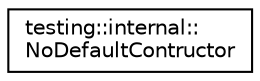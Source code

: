 digraph "Graphical Class Hierarchy"
{
  edge [fontname="Helvetica",fontsize="10",labelfontname="Helvetica",labelfontsize="10"];
  node [fontname="Helvetica",fontsize="10",shape=record];
  rankdir="LR";
  Node0 [label="testing::internal::\lNoDefaultContructor",height=0.2,width=0.4,color="black", fillcolor="white", style="filled",URL="$classtesting_1_1internal_1_1NoDefaultContructor.html"];
}
